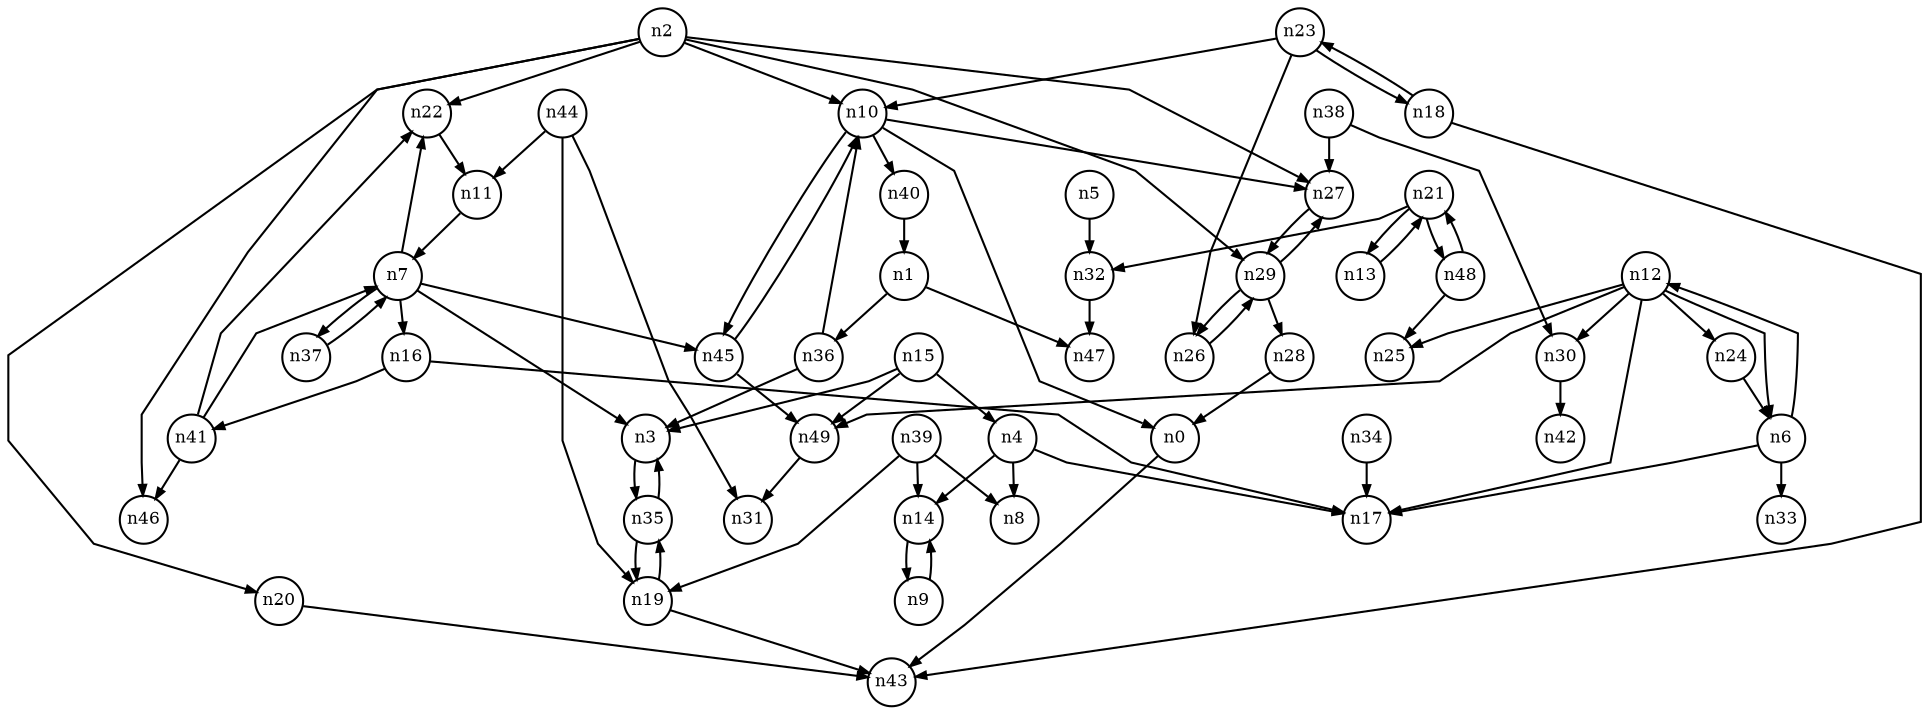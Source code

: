 digraph G{
splines=polyline;
ranksep=0.22;
nodesep=0.22;
nodesize=0.16;
fontsize=8
edge [arrowsize=0.5]
node [fontsize=8 shape=circle width=0.32 fixedsize=shape];

n0 -> n43
n36 -> n3
n36 -> n10
n1 -> n36
n1 -> n47
n10 -> n0
n10 -> n27
n10 -> n45
n10 -> n40
n2 -> n10
n2 -> n20
n2 -> n22
n2 -> n27
n2 -> n29
n2 -> n46
n20 -> n43
n22 -> n11
n27 -> n29
n29 -> n26
n29 -> n27
n29 -> n28
n4 -> n8
n4 -> n14
n4 -> n17
n14 -> n9
n32 -> n47
n5 -> n32
n12 -> n17
n12 -> n24
n12 -> n25
n12 -> n30
n12 -> n49
n12 -> n6
n6 -> n12
n6 -> n17
n6 -> n33
n3 -> n35
n7 -> n3
n7 -> n16
n7 -> n22
n7 -> n37
n7 -> n45
n16 -> n17
n16 -> n41
n37 -> n7
n45 -> n49
n45 -> n10
n9 -> n14
n24 -> n6
n30 -> n42
n49 -> n31
n15 -> n3
n15 -> n4
n15 -> n49
n41 -> n22
n41 -> n46
n41 -> n7
n18 -> n43
n18 -> n23
n19 -> n43
n19 -> n35
n13 -> n21
n21 -> n13
n21 -> n32
n21 -> n48
n48 -> n25
n48 -> n21
n11 -> n7
n23 -> n10
n23 -> n18
n23 -> n26
n26 -> n29
n28 -> n0
n34 -> n17
n35 -> n3
n35 -> n19
n38 -> n27
n38 -> n30
n39 -> n8
n39 -> n14
n39 -> n19
n40 -> n1
n44 -> n11
n44 -> n19
n44 -> n31
}
